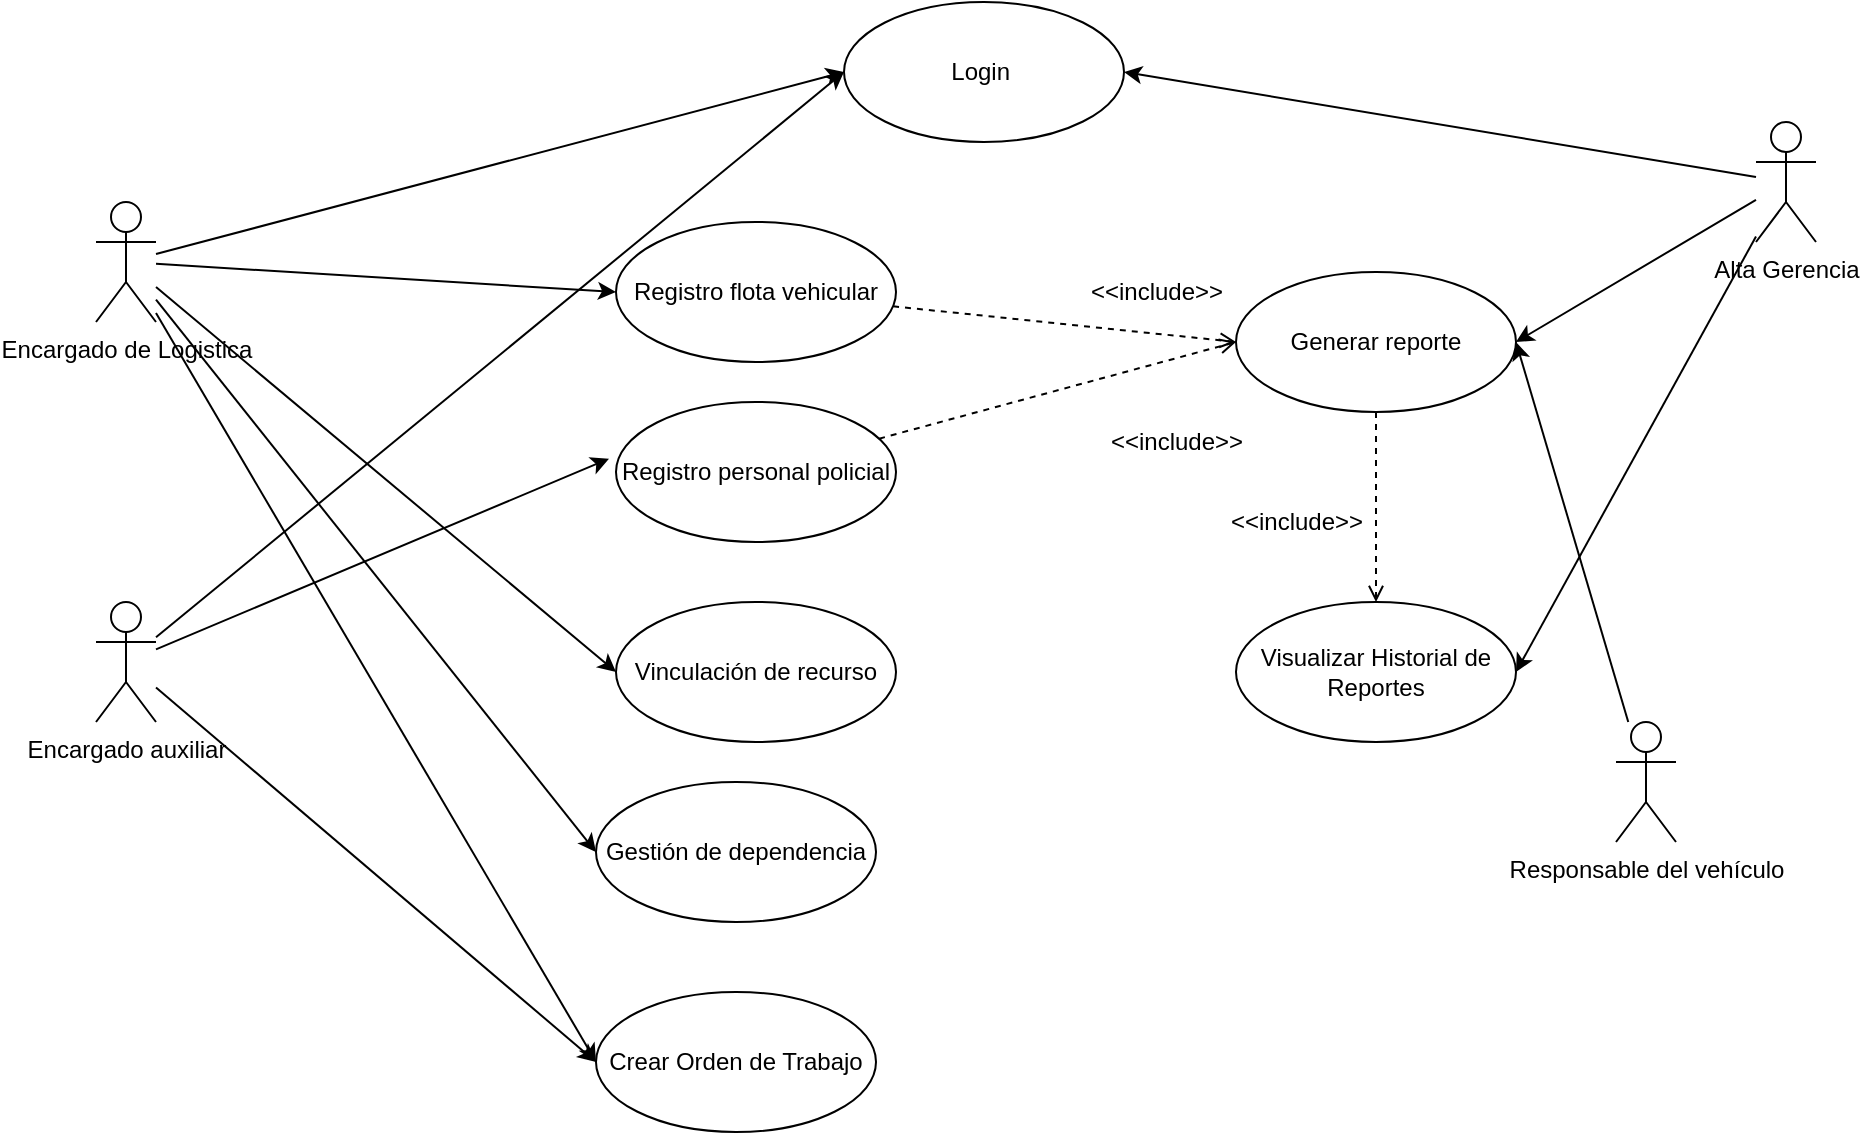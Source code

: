<mxfile version="15.5.9" type="github">
  <diagram id="SdRkyLkcUeXWYUllJMHb" name="Page-1">
    <mxGraphModel dx="1802" dy="522" grid="1" gridSize="10" guides="1" tooltips="1" connect="1" arrows="1" fold="1" page="1" pageScale="1" pageWidth="827" pageHeight="1169" math="0" shadow="0">
      <root>
        <mxCell id="0" />
        <mxCell id="1" parent="0" />
        <mxCell id="rJGfOImJorch9dARI20A-34" style="edgeStyle=none;rounded=0;orthogonalLoop=1;jettySize=auto;html=1;entryX=0;entryY=0.5;entryDx=0;entryDy=0;dashed=1;endArrow=open;endFill=0;" edge="1" parent="1" source="rJGfOImJorch9dARI20A-1" target="rJGfOImJorch9dARI20A-5">
          <mxGeometry relative="1" as="geometry" />
        </mxCell>
        <mxCell id="rJGfOImJorch9dARI20A-1" value="Registro flota vehicular" style="ellipse;whiteSpace=wrap;html=1;" vertex="1" parent="1">
          <mxGeometry x="230" y="130" width="140" height="70" as="geometry" />
        </mxCell>
        <mxCell id="rJGfOImJorch9dARI20A-22" style="edgeStyle=none;rounded=0;orthogonalLoop=1;jettySize=auto;html=1;entryX=0;entryY=0.5;entryDx=0;entryDy=0;" edge="1" parent="1" source="rJGfOImJorch9dARI20A-2" target="rJGfOImJorch9dARI20A-1">
          <mxGeometry relative="1" as="geometry" />
        </mxCell>
        <mxCell id="rJGfOImJorch9dARI20A-23" style="edgeStyle=none;rounded=0;orthogonalLoop=1;jettySize=auto;html=1;entryX=0;entryY=0.5;entryDx=0;entryDy=0;" edge="1" parent="1" source="rJGfOImJorch9dARI20A-2" target="rJGfOImJorch9dARI20A-9">
          <mxGeometry relative="1" as="geometry" />
        </mxCell>
        <mxCell id="rJGfOImJorch9dARI20A-29" style="edgeStyle=none;rounded=0;orthogonalLoop=1;jettySize=auto;html=1;entryX=0;entryY=0.5;entryDx=0;entryDy=0;" edge="1" parent="1" source="rJGfOImJorch9dARI20A-2" target="rJGfOImJorch9dARI20A-4">
          <mxGeometry relative="1" as="geometry" />
        </mxCell>
        <mxCell id="rJGfOImJorch9dARI20A-32" style="edgeStyle=none;rounded=0;orthogonalLoop=1;jettySize=auto;html=1;entryX=0;entryY=0.5;entryDx=0;entryDy=0;" edge="1" parent="1" source="rJGfOImJorch9dARI20A-2" target="rJGfOImJorch9dARI20A-6">
          <mxGeometry relative="1" as="geometry" />
        </mxCell>
        <mxCell id="rJGfOImJorch9dARI20A-45" style="edgeStyle=none;rounded=0;orthogonalLoop=1;jettySize=auto;html=1;entryX=0;entryY=0.5;entryDx=0;entryDy=0;endArrow=classic;endFill=1;" edge="1" parent="1" source="rJGfOImJorch9dARI20A-2" target="rJGfOImJorch9dARI20A-10">
          <mxGeometry relative="1" as="geometry" />
        </mxCell>
        <mxCell id="rJGfOImJorch9dARI20A-2" value="Encargado de Logistica" style="shape=umlActor;verticalLabelPosition=bottom;verticalAlign=top;html=1;" vertex="1" parent="1">
          <mxGeometry x="-30" y="120" width="30" height="60" as="geometry" />
        </mxCell>
        <mxCell id="rJGfOImJorch9dARI20A-36" style="edgeStyle=none;rounded=0;orthogonalLoop=1;jettySize=auto;html=1;entryX=0;entryY=0.5;entryDx=0;entryDy=0;dashed=1;endArrow=open;endFill=0;" edge="1" parent="1" source="rJGfOImJorch9dARI20A-3" target="rJGfOImJorch9dARI20A-5">
          <mxGeometry relative="1" as="geometry" />
        </mxCell>
        <mxCell id="rJGfOImJorch9dARI20A-3" value="Registro personal policial" style="ellipse;whiteSpace=wrap;html=1;" vertex="1" parent="1">
          <mxGeometry x="230" y="220" width="140" height="70" as="geometry" />
        </mxCell>
        <mxCell id="rJGfOImJorch9dARI20A-4" value="Gestión de dependencia" style="ellipse;whiteSpace=wrap;html=1;" vertex="1" parent="1">
          <mxGeometry x="220" y="410" width="140" height="70" as="geometry" />
        </mxCell>
        <mxCell id="rJGfOImJorch9dARI20A-39" style="edgeStyle=none;rounded=0;orthogonalLoop=1;jettySize=auto;html=1;entryX=0.5;entryY=0;entryDx=0;entryDy=0;dashed=1;endArrow=open;endFill=0;" edge="1" parent="1" source="rJGfOImJorch9dARI20A-5" target="rJGfOImJorch9dARI20A-8">
          <mxGeometry relative="1" as="geometry" />
        </mxCell>
        <mxCell id="rJGfOImJorch9dARI20A-5" value="Generar reporte" style="ellipse;whiteSpace=wrap;html=1;" vertex="1" parent="1">
          <mxGeometry x="540" y="155" width="140" height="70" as="geometry" />
        </mxCell>
        <mxCell id="rJGfOImJorch9dARI20A-6" value="Crear Orden de Trabajo" style="ellipse;whiteSpace=wrap;html=1;" vertex="1" parent="1">
          <mxGeometry x="220" y="515" width="140" height="70" as="geometry" />
        </mxCell>
        <mxCell id="rJGfOImJorch9dARI20A-8" value="Visualizar Historial de Reportes" style="ellipse;whiteSpace=wrap;html=1;" vertex="1" parent="1">
          <mxGeometry x="540" y="320" width="140" height="70" as="geometry" />
        </mxCell>
        <mxCell id="rJGfOImJorch9dARI20A-9" value="Login&amp;nbsp;" style="ellipse;whiteSpace=wrap;html=1;" vertex="1" parent="1">
          <mxGeometry x="344" y="20" width="140" height="70" as="geometry" />
        </mxCell>
        <mxCell id="rJGfOImJorch9dARI20A-10" value="Vinculación de recurso" style="ellipse;whiteSpace=wrap;html=1;" vertex="1" parent="1">
          <mxGeometry x="230" y="320" width="140" height="70" as="geometry" />
        </mxCell>
        <mxCell id="rJGfOImJorch9dARI20A-25" style="edgeStyle=none;rounded=0;orthogonalLoop=1;jettySize=auto;html=1;entryX=0;entryY=0.5;entryDx=0;entryDy=0;" edge="1" parent="1" source="rJGfOImJorch9dARI20A-13" target="rJGfOImJorch9dARI20A-9">
          <mxGeometry relative="1" as="geometry" />
        </mxCell>
        <mxCell id="rJGfOImJorch9dARI20A-28" style="edgeStyle=none;rounded=0;orthogonalLoop=1;jettySize=auto;html=1;entryX=-0.025;entryY=0.405;entryDx=0;entryDy=0;entryPerimeter=0;" edge="1" parent="1" source="rJGfOImJorch9dARI20A-13" target="rJGfOImJorch9dARI20A-3">
          <mxGeometry relative="1" as="geometry" />
        </mxCell>
        <mxCell id="rJGfOImJorch9dARI20A-33" style="edgeStyle=none;rounded=0;orthogonalLoop=1;jettySize=auto;html=1;entryX=0;entryY=0.5;entryDx=0;entryDy=0;" edge="1" parent="1" source="rJGfOImJorch9dARI20A-13" target="rJGfOImJorch9dARI20A-6">
          <mxGeometry relative="1" as="geometry" />
        </mxCell>
        <mxCell id="rJGfOImJorch9dARI20A-13" value="Encargado auxiliar" style="shape=umlActor;verticalLabelPosition=bottom;verticalAlign=top;html=1;" vertex="1" parent="1">
          <mxGeometry x="-30" y="320" width="30" height="60" as="geometry" />
        </mxCell>
        <mxCell id="rJGfOImJorch9dARI20A-26" style="edgeStyle=none;rounded=0;orthogonalLoop=1;jettySize=auto;html=1;entryX=1;entryY=0.5;entryDx=0;entryDy=0;" edge="1" parent="1" source="rJGfOImJorch9dARI20A-14" target="rJGfOImJorch9dARI20A-9">
          <mxGeometry relative="1" as="geometry" />
        </mxCell>
        <mxCell id="rJGfOImJorch9dARI20A-27" style="edgeStyle=none;rounded=0;orthogonalLoop=1;jettySize=auto;html=1;entryX=1;entryY=0.5;entryDx=0;entryDy=0;" edge="1" parent="1" source="rJGfOImJorch9dARI20A-14" target="rJGfOImJorch9dARI20A-5">
          <mxGeometry relative="1" as="geometry" />
        </mxCell>
        <mxCell id="rJGfOImJorch9dARI20A-30" style="edgeStyle=none;rounded=0;orthogonalLoop=1;jettySize=auto;html=1;entryX=1;entryY=0.5;entryDx=0;entryDy=0;" edge="1" parent="1" source="rJGfOImJorch9dARI20A-14" target="rJGfOImJorch9dARI20A-8">
          <mxGeometry relative="1" as="geometry" />
        </mxCell>
        <mxCell id="rJGfOImJorch9dARI20A-14" value="Alta Gerencia" style="shape=umlActor;verticalLabelPosition=bottom;verticalAlign=top;html=1;" vertex="1" parent="1">
          <mxGeometry x="800" y="80" width="30" height="60" as="geometry" />
        </mxCell>
        <mxCell id="rJGfOImJorch9dARI20A-31" style="edgeStyle=none;rounded=0;orthogonalLoop=1;jettySize=auto;html=1;entryX=1;entryY=0.5;entryDx=0;entryDy=0;" edge="1" parent="1" source="rJGfOImJorch9dARI20A-15" target="rJGfOImJorch9dARI20A-5">
          <mxGeometry relative="1" as="geometry" />
        </mxCell>
        <mxCell id="rJGfOImJorch9dARI20A-15" value="Responsable del vehículo" style="shape=umlActor;verticalLabelPosition=bottom;verticalAlign=top;html=1;" vertex="1" parent="1">
          <mxGeometry x="730" y="380" width="30" height="60" as="geometry" />
        </mxCell>
        <mxCell id="rJGfOImJorch9dARI20A-35" value="&amp;lt;&amp;lt;include&amp;gt;&amp;gt;" style="text;html=1;align=center;verticalAlign=middle;resizable=0;points=[];autosize=1;strokeColor=none;fillColor=none;" vertex="1" parent="1">
          <mxGeometry x="460" y="155" width="80" height="20" as="geometry" />
        </mxCell>
        <mxCell id="rJGfOImJorch9dARI20A-38" value="&amp;lt;&amp;lt;include&amp;gt;&amp;gt;" style="text;html=1;align=center;verticalAlign=middle;resizable=0;points=[];autosize=1;strokeColor=none;fillColor=none;" vertex="1" parent="1">
          <mxGeometry x="470" y="230" width="80" height="20" as="geometry" />
        </mxCell>
        <mxCell id="rJGfOImJorch9dARI20A-40" value="&amp;lt;&amp;lt;include&amp;gt;&amp;gt;" style="text;html=1;align=center;verticalAlign=middle;resizable=0;points=[];autosize=1;strokeColor=none;fillColor=none;" vertex="1" parent="1">
          <mxGeometry x="530" y="270" width="80" height="20" as="geometry" />
        </mxCell>
      </root>
    </mxGraphModel>
  </diagram>
</mxfile>
